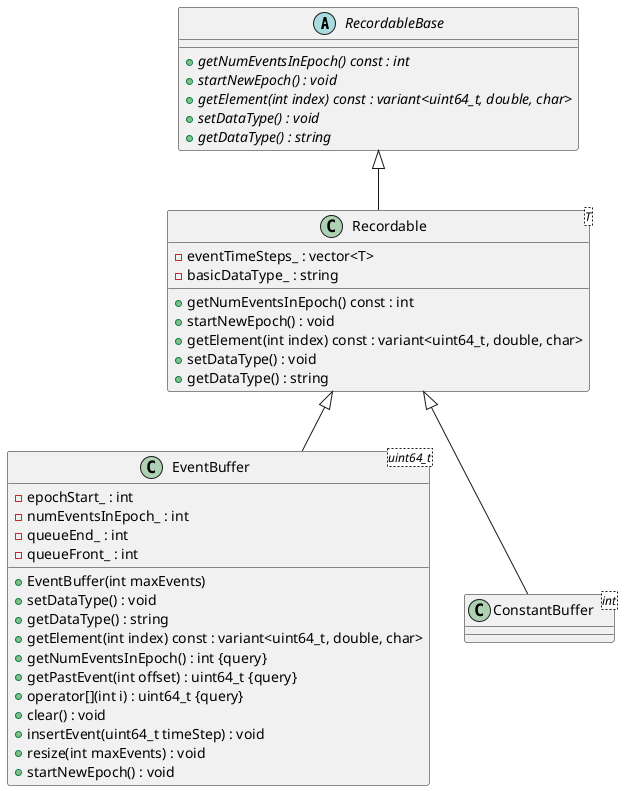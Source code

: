 @startuml Recordable ClassDiagram

/' Objects '/

abstract class RecordableBase {
	+{abstract} getNumEventsInEpoch() const : int
	+{abstract} startNewEpoch() : void
	+{abstract} getElement(int index) const : variant<uint64_t, double, char>
	+{abstract} setDataType() : void
	+{abstract} getDataType() : string
}
class Recordable<T>{
	-eventTimeSteps_ : vector<T>
	-basicDataType_ : string
	+getNumEventsInEpoch() const : int
	+startNewEpoch() : void
	+getElement(int index) const : variant<uint64_t, double, char>
	+setDataType() : void
	+getDataType() : string
}

class EventBuffer<uint64_t> {
	+EventBuffer(int maxEvents)
	-epochStart_ : int
	+setDataType() : void
	+getDataType() : string
	+getElement(int index) const : variant<uint64_t, double, char>
	+getNumEventsInEpoch() : int {query}
	-numEventsInEpoch_ : int
	-queueEnd_ : int
	-queueFront_ : int
	+getPastEvent(int offset) : uint64_t {query}
	+operator[](int i) : uint64_t {query}
	/'-eventTimeSteps_ : vector<uint64_t>'/
	+clear() : void
	+insertEvent(uint64_t timeStep) : void
	+resize(int maxEvents) : void
	+startNewEpoch() : void
}

class ConstantBuffer<int>


/' Inheritance relationships '/

.RecordableBase <|-- .Recordable


.Recordable <|-- .EventBuffer


.Recordable <|-- .ConstantBuffer